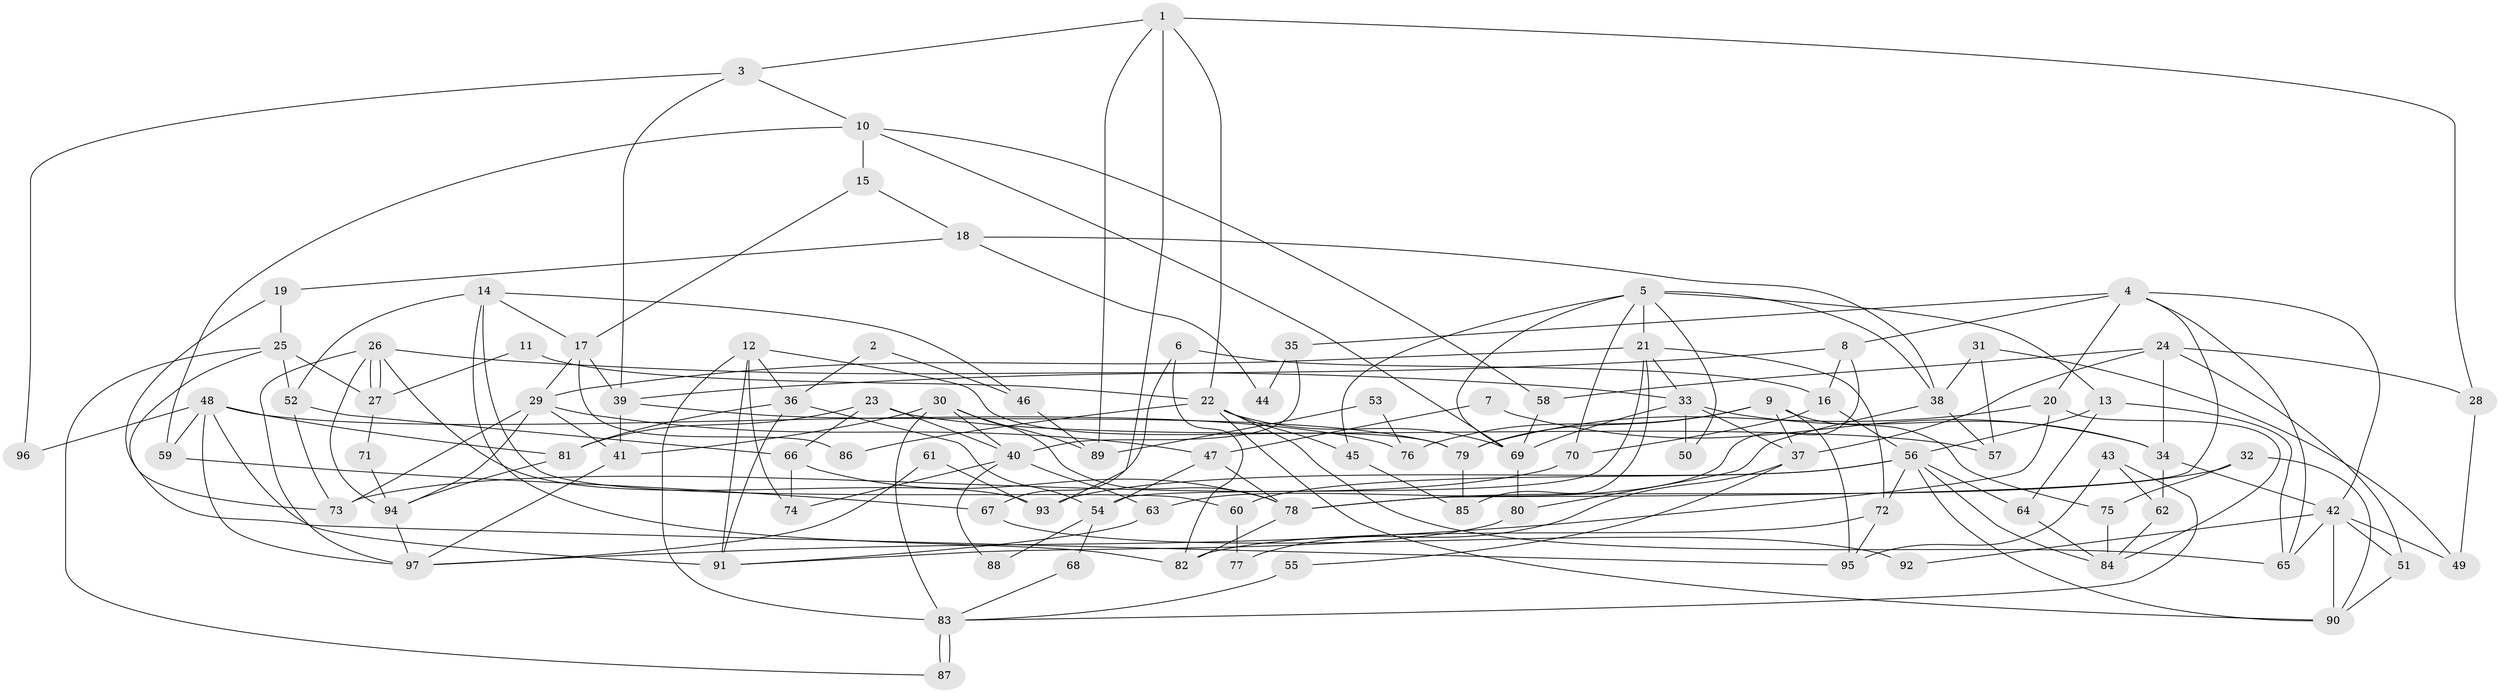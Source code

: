 // Generated by graph-tools (version 1.1) at 2025/26/03/09/25 03:26:18]
// undirected, 97 vertices, 194 edges
graph export_dot {
graph [start="1"]
  node [color=gray90,style=filled];
  1;
  2;
  3;
  4;
  5;
  6;
  7;
  8;
  9;
  10;
  11;
  12;
  13;
  14;
  15;
  16;
  17;
  18;
  19;
  20;
  21;
  22;
  23;
  24;
  25;
  26;
  27;
  28;
  29;
  30;
  31;
  32;
  33;
  34;
  35;
  36;
  37;
  38;
  39;
  40;
  41;
  42;
  43;
  44;
  45;
  46;
  47;
  48;
  49;
  50;
  51;
  52;
  53;
  54;
  55;
  56;
  57;
  58;
  59;
  60;
  61;
  62;
  63;
  64;
  65;
  66;
  67;
  68;
  69;
  70;
  71;
  72;
  73;
  74;
  75;
  76;
  77;
  78;
  79;
  80;
  81;
  82;
  83;
  84;
  85;
  86;
  87;
  88;
  89;
  90;
  91;
  92;
  93;
  94;
  95;
  96;
  97;
  1 -- 22;
  1 -- 3;
  1 -- 28;
  1 -- 89;
  1 -- 93;
  2 -- 46;
  2 -- 36;
  3 -- 10;
  3 -- 39;
  3 -- 96;
  4 -- 78;
  4 -- 42;
  4 -- 8;
  4 -- 20;
  4 -- 35;
  4 -- 65;
  5 -- 13;
  5 -- 45;
  5 -- 21;
  5 -- 38;
  5 -- 50;
  5 -- 69;
  5 -- 70;
  6 -- 82;
  6 -- 16;
  6 -- 67;
  7 -- 34;
  7 -- 47;
  8 -- 63;
  8 -- 16;
  8 -- 39;
  9 -- 79;
  9 -- 95;
  9 -- 37;
  9 -- 75;
  9 -- 76;
  10 -- 69;
  10 -- 58;
  10 -- 15;
  10 -- 59;
  11 -- 27;
  11 -- 22;
  12 -- 83;
  12 -- 36;
  12 -- 74;
  12 -- 79;
  12 -- 91;
  13 -- 56;
  13 -- 65;
  13 -- 64;
  14 -- 82;
  14 -- 17;
  14 -- 46;
  14 -- 52;
  14 -- 60;
  15 -- 17;
  15 -- 18;
  16 -- 56;
  16 -- 70;
  17 -- 39;
  17 -- 29;
  17 -- 86;
  18 -- 38;
  18 -- 19;
  18 -- 44;
  19 -- 73;
  19 -- 25;
  20 -- 79;
  20 -- 84;
  20 -- 97;
  21 -- 29;
  21 -- 33;
  21 -- 54;
  21 -- 72;
  21 -- 85;
  22 -- 65;
  22 -- 90;
  22 -- 45;
  22 -- 69;
  22 -- 86;
  23 -- 40;
  23 -- 81;
  23 -- 57;
  23 -- 66;
  24 -- 37;
  24 -- 34;
  24 -- 28;
  24 -- 51;
  24 -- 58;
  25 -- 52;
  25 -- 27;
  25 -- 87;
  25 -- 95;
  26 -- 27;
  26 -- 27;
  26 -- 33;
  26 -- 93;
  26 -- 94;
  26 -- 97;
  27 -- 71;
  28 -- 49;
  29 -- 73;
  29 -- 94;
  29 -- 41;
  29 -- 47;
  30 -- 78;
  30 -- 41;
  30 -- 40;
  30 -- 83;
  30 -- 89;
  31 -- 49;
  31 -- 57;
  31 -- 38;
  32 -- 90;
  32 -- 75;
  32 -- 78;
  33 -- 69;
  33 -- 34;
  33 -- 37;
  33 -- 50;
  34 -- 62;
  34 -- 42;
  35 -- 40;
  35 -- 44;
  36 -- 91;
  36 -- 81;
  36 -- 54;
  37 -- 55;
  37 -- 77;
  38 -- 57;
  38 -- 80;
  39 -- 41;
  39 -- 79;
  40 -- 74;
  40 -- 63;
  40 -- 88;
  41 -- 97;
  42 -- 51;
  42 -- 49;
  42 -- 65;
  42 -- 90;
  42 -- 92;
  43 -- 83;
  43 -- 95;
  43 -- 62;
  45 -- 85;
  46 -- 89;
  47 -- 54;
  47 -- 78;
  48 -- 91;
  48 -- 97;
  48 -- 59;
  48 -- 76;
  48 -- 81;
  48 -- 96;
  51 -- 90;
  52 -- 66;
  52 -- 73;
  53 -- 76;
  53 -- 89;
  54 -- 68;
  54 -- 88;
  55 -- 83;
  56 -- 84;
  56 -- 93;
  56 -- 60;
  56 -- 64;
  56 -- 72;
  56 -- 90;
  58 -- 69;
  59 -- 67;
  60 -- 77;
  61 -- 97;
  61 -- 93;
  62 -- 84;
  63 -- 91;
  64 -- 84;
  66 -- 78;
  66 -- 74;
  67 -- 92;
  68 -- 83;
  69 -- 80;
  70 -- 73;
  71 -- 94;
  72 -- 82;
  72 -- 95;
  75 -- 84;
  78 -- 82;
  79 -- 85;
  80 -- 91;
  81 -- 94;
  83 -- 87;
  83 -- 87;
  94 -- 97;
}
